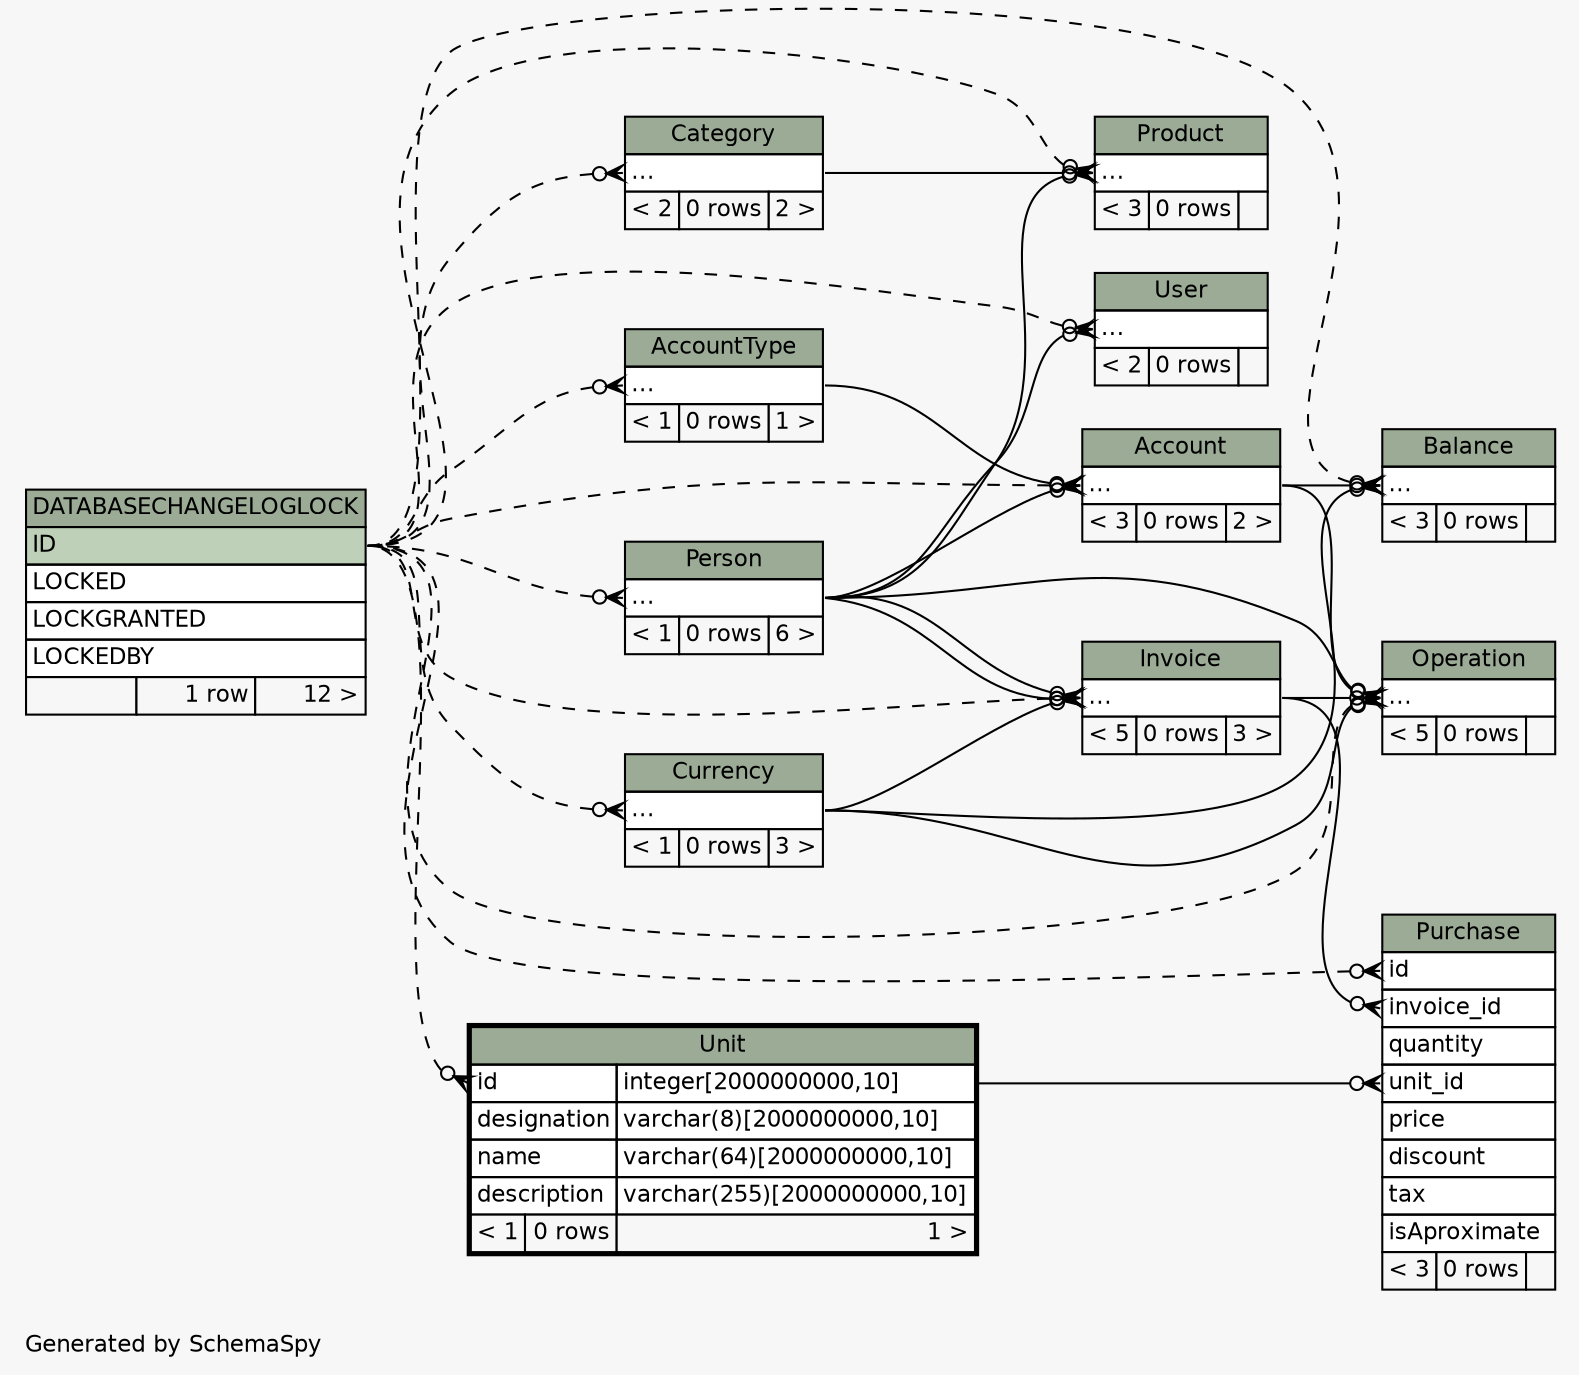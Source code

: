// dot 2.38.0 on Linux 4.2.6-300.fc23.x86_64
// SchemaSpy rev 590
digraph "impliedTwoDegreesRelationshipsDiagram" {
  graph [
    rankdir="RL"
    bgcolor="#f7f7f7"
    label="\nGenerated by SchemaSpy"
    labeljust="l"
    nodesep="0.18"
    ranksep="0.46"
    fontname="Helvetica"
    fontsize="11"
  ];
  node [
    fontname="Helvetica"
    fontsize="11"
    shape="plaintext"
  ];
  edge [
    arrowsize="0.8"
  ];
  "Account":"elipses":w -> "DATABASECHANGELOGLOCK":"ID":e [arrowhead=none dir=back arrowtail=crowodot style=dashed];
  "Account":"elipses":w -> "Person":"elipses":e [arrowhead=none dir=back arrowtail=crowodot];
  "Account":"elipses":w -> "AccountType":"elipses":e [arrowhead=none dir=back arrowtail=crowodot];
  "AccountType":"elipses":w -> "DATABASECHANGELOGLOCK":"ID":e [arrowhead=none dir=back arrowtail=crowodot style=dashed];
  "Balance":"elipses":w -> "Account":"elipses":e [arrowhead=none dir=back arrowtail=crowodot];
  "Balance":"elipses":w -> "Currency":"elipses":e [arrowhead=none dir=back arrowtail=crowodot];
  "Balance":"elipses":w -> "DATABASECHANGELOGLOCK":"ID":e [arrowhead=none dir=back arrowtail=crowodot style=dashed];
  "Category":"elipses":w -> "DATABASECHANGELOGLOCK":"ID":e [arrowhead=none dir=back arrowtail=crowodot style=dashed];
  "Currency":"elipses":w -> "DATABASECHANGELOGLOCK":"ID":e [arrowhead=none dir=back arrowtail=crowodot style=dashed];
  "Invoice":"elipses":w -> "Currency":"elipses":e [arrowhead=none dir=back arrowtail=crowodot];
  "Invoice":"elipses":w -> "Person":"elipses":e [arrowhead=none dir=back arrowtail=crowodot];
  "Invoice":"elipses":w -> "DATABASECHANGELOGLOCK":"ID":e [arrowhead=none dir=back arrowtail=crowodot style=dashed];
  "Invoice":"elipses":w -> "Person":"elipses":e [arrowhead=none dir=back arrowtail=crowodot];
  "Operation":"elipses":w -> "Account":"elipses":e [arrowhead=none dir=back arrowtail=crowodot];
  "Operation":"elipses":w -> "Currency":"elipses":e [arrowhead=none dir=back arrowtail=crowodot];
  "Operation":"elipses":w -> "DATABASECHANGELOGLOCK":"ID":e [arrowhead=none dir=back arrowtail=crowodot style=dashed];
  "Operation":"elipses":w -> "Invoice":"elipses":e [arrowhead=none dir=back arrowtail=crowodot];
  "Operation":"elipses":w -> "Person":"elipses":e [arrowhead=none dir=back arrowtail=crowodot];
  "Person":"elipses":w -> "DATABASECHANGELOGLOCK":"ID":e [arrowhead=none dir=back arrowtail=crowodot style=dashed];
  "Product":"elipses":w -> "Category":"elipses":e [arrowhead=none dir=back arrowtail=crowodot];
  "Product":"elipses":w -> "DATABASECHANGELOGLOCK":"ID":e [arrowhead=none dir=back arrowtail=crowodot style=dashed];
  "Product":"elipses":w -> "Person":"elipses":e [arrowhead=none dir=back arrowtail=crowodot];
  "Purchase":"id":w -> "DATABASECHANGELOGLOCK":"ID":e [arrowhead=none dir=back arrowtail=crowodot style=dashed];
  "Purchase":"invoice_id":w -> "Invoice":"elipses":e [arrowhead=none dir=back arrowtail=crowodot];
  "Purchase":"unit_id":w -> "Unit":"id.type":e [arrowhead=none dir=back arrowtail=crowodot];
  "Unit":"id":w -> "DATABASECHANGELOGLOCK":"ID":e [arrowhead=none dir=back arrowtail=crowodot style=dashed];
  "User":"elipses":w -> "DATABASECHANGELOGLOCK":"ID":e [arrowhead=none dir=back arrowtail=crowodot style=dashed];
  "User":"elipses":w -> "Person":"elipses":e [arrowhead=none dir=back arrowtail=crowodot];
  "Account" [
    label=<
    <TABLE BORDER="0" CELLBORDER="1" CELLSPACING="0" BGCOLOR="#ffffff">
      <TR><TD COLSPAN="3" BGCOLOR="#9bab96" ALIGN="CENTER">Account</TD></TR>
      <TR><TD PORT="elipses" COLSPAN="3" ALIGN="LEFT">...</TD></TR>
      <TR><TD ALIGN="LEFT" BGCOLOR="#f7f7f7">&lt; 3</TD><TD ALIGN="RIGHT" BGCOLOR="#f7f7f7">0 rows</TD><TD ALIGN="RIGHT" BGCOLOR="#f7f7f7">2 &gt;</TD></TR>
    </TABLE>>
    URL="Account.html"
    tooltip="Account"
  ];
  "AccountType" [
    label=<
    <TABLE BORDER="0" CELLBORDER="1" CELLSPACING="0" BGCOLOR="#ffffff">
      <TR><TD COLSPAN="3" BGCOLOR="#9bab96" ALIGN="CENTER">AccountType</TD></TR>
      <TR><TD PORT="elipses" COLSPAN="3" ALIGN="LEFT">...</TD></TR>
      <TR><TD ALIGN="LEFT" BGCOLOR="#f7f7f7">&lt; 1</TD><TD ALIGN="RIGHT" BGCOLOR="#f7f7f7">0 rows</TD><TD ALIGN="RIGHT" BGCOLOR="#f7f7f7">1 &gt;</TD></TR>
    </TABLE>>
    URL="AccountType.html"
    tooltip="AccountType"
  ];
  "Balance" [
    label=<
    <TABLE BORDER="0" CELLBORDER="1" CELLSPACING="0" BGCOLOR="#ffffff">
      <TR><TD COLSPAN="3" BGCOLOR="#9bab96" ALIGN="CENTER">Balance</TD></TR>
      <TR><TD PORT="elipses" COLSPAN="3" ALIGN="LEFT">...</TD></TR>
      <TR><TD ALIGN="LEFT" BGCOLOR="#f7f7f7">&lt; 3</TD><TD ALIGN="RIGHT" BGCOLOR="#f7f7f7">0 rows</TD><TD ALIGN="RIGHT" BGCOLOR="#f7f7f7">  </TD></TR>
    </TABLE>>
    URL="Balance.html"
    tooltip="Balance"
  ];
  "Category" [
    label=<
    <TABLE BORDER="0" CELLBORDER="1" CELLSPACING="0" BGCOLOR="#ffffff">
      <TR><TD COLSPAN="3" BGCOLOR="#9bab96" ALIGN="CENTER">Category</TD></TR>
      <TR><TD PORT="elipses" COLSPAN="3" ALIGN="LEFT">...</TD></TR>
      <TR><TD ALIGN="LEFT" BGCOLOR="#f7f7f7">&lt; 2</TD><TD ALIGN="RIGHT" BGCOLOR="#f7f7f7">0 rows</TD><TD ALIGN="RIGHT" BGCOLOR="#f7f7f7">2 &gt;</TD></TR>
    </TABLE>>
    URL="Category.html"
    tooltip="Category"
  ];
  "Currency" [
    label=<
    <TABLE BORDER="0" CELLBORDER="1" CELLSPACING="0" BGCOLOR="#ffffff">
      <TR><TD COLSPAN="3" BGCOLOR="#9bab96" ALIGN="CENTER">Currency</TD></TR>
      <TR><TD PORT="elipses" COLSPAN="3" ALIGN="LEFT">...</TD></TR>
      <TR><TD ALIGN="LEFT" BGCOLOR="#f7f7f7">&lt; 1</TD><TD ALIGN="RIGHT" BGCOLOR="#f7f7f7">0 rows</TD><TD ALIGN="RIGHT" BGCOLOR="#f7f7f7">3 &gt;</TD></TR>
    </TABLE>>
    URL="Currency.html"
    tooltip="Currency"
  ];
  "DATABASECHANGELOGLOCK" [
    label=<
    <TABLE BORDER="0" CELLBORDER="1" CELLSPACING="0" BGCOLOR="#ffffff">
      <TR><TD COLSPAN="3" BGCOLOR="#9bab96" ALIGN="CENTER">DATABASECHANGELOGLOCK</TD></TR>
      <TR><TD PORT="ID" COLSPAN="3" BGCOLOR="#bed1b8" ALIGN="LEFT">ID</TD></TR>
      <TR><TD PORT="LOCKED" COLSPAN="3" ALIGN="LEFT">LOCKED</TD></TR>
      <TR><TD PORT="LOCKGRANTED" COLSPAN="3" ALIGN="LEFT">LOCKGRANTED</TD></TR>
      <TR><TD PORT="LOCKEDBY" COLSPAN="3" ALIGN="LEFT">LOCKEDBY</TD></TR>
      <TR><TD ALIGN="LEFT" BGCOLOR="#f7f7f7">  </TD><TD ALIGN="RIGHT" BGCOLOR="#f7f7f7">1 row</TD><TD ALIGN="RIGHT" BGCOLOR="#f7f7f7">12 &gt;</TD></TR>
    </TABLE>>
    URL="DATABASECHANGELOGLOCK.html"
    tooltip="DATABASECHANGELOGLOCK"
  ];
  "Invoice" [
    label=<
    <TABLE BORDER="0" CELLBORDER="1" CELLSPACING="0" BGCOLOR="#ffffff">
      <TR><TD COLSPAN="3" BGCOLOR="#9bab96" ALIGN="CENTER">Invoice</TD></TR>
      <TR><TD PORT="elipses" COLSPAN="3" ALIGN="LEFT">...</TD></TR>
      <TR><TD ALIGN="LEFT" BGCOLOR="#f7f7f7">&lt; 5</TD><TD ALIGN="RIGHT" BGCOLOR="#f7f7f7">0 rows</TD><TD ALIGN="RIGHT" BGCOLOR="#f7f7f7">3 &gt;</TD></TR>
    </TABLE>>
    URL="Invoice.html"
    tooltip="Invoice"
  ];
  "Operation" [
    label=<
    <TABLE BORDER="0" CELLBORDER="1" CELLSPACING="0" BGCOLOR="#ffffff">
      <TR><TD COLSPAN="3" BGCOLOR="#9bab96" ALIGN="CENTER">Operation</TD></TR>
      <TR><TD PORT="elipses" COLSPAN="3" ALIGN="LEFT">...</TD></TR>
      <TR><TD ALIGN="LEFT" BGCOLOR="#f7f7f7">&lt; 5</TD><TD ALIGN="RIGHT" BGCOLOR="#f7f7f7">0 rows</TD><TD ALIGN="RIGHT" BGCOLOR="#f7f7f7">  </TD></TR>
    </TABLE>>
    URL="Operation.html"
    tooltip="Operation"
  ];
  "Person" [
    label=<
    <TABLE BORDER="0" CELLBORDER="1" CELLSPACING="0" BGCOLOR="#ffffff">
      <TR><TD COLSPAN="3" BGCOLOR="#9bab96" ALIGN="CENTER">Person</TD></TR>
      <TR><TD PORT="elipses" COLSPAN="3" ALIGN="LEFT">...</TD></TR>
      <TR><TD ALIGN="LEFT" BGCOLOR="#f7f7f7">&lt; 1</TD><TD ALIGN="RIGHT" BGCOLOR="#f7f7f7">0 rows</TD><TD ALIGN="RIGHT" BGCOLOR="#f7f7f7">6 &gt;</TD></TR>
    </TABLE>>
    URL="Person.html"
    tooltip="Person"
  ];
  "Product" [
    label=<
    <TABLE BORDER="0" CELLBORDER="1" CELLSPACING="0" BGCOLOR="#ffffff">
      <TR><TD COLSPAN="3" BGCOLOR="#9bab96" ALIGN="CENTER">Product</TD></TR>
      <TR><TD PORT="elipses" COLSPAN="3" ALIGN="LEFT">...</TD></TR>
      <TR><TD ALIGN="LEFT" BGCOLOR="#f7f7f7">&lt; 3</TD><TD ALIGN="RIGHT" BGCOLOR="#f7f7f7">0 rows</TD><TD ALIGN="RIGHT" BGCOLOR="#f7f7f7">  </TD></TR>
    </TABLE>>
    URL="Product.html"
    tooltip="Product"
  ];
  "Purchase" [
    label=<
    <TABLE BORDER="0" CELLBORDER="1" CELLSPACING="0" BGCOLOR="#ffffff">
      <TR><TD COLSPAN="3" BGCOLOR="#9bab96" ALIGN="CENTER">Purchase</TD></TR>
      <TR><TD PORT="id" COLSPAN="3" ALIGN="LEFT">id</TD></TR>
      <TR><TD PORT="invoice_id" COLSPAN="3" ALIGN="LEFT">invoice_id</TD></TR>
      <TR><TD PORT="quantity" COLSPAN="3" ALIGN="LEFT">quantity</TD></TR>
      <TR><TD PORT="unit_id" COLSPAN="3" ALIGN="LEFT">unit_id</TD></TR>
      <TR><TD PORT="price" COLSPAN="3" ALIGN="LEFT">price</TD></TR>
      <TR><TD PORT="discount" COLSPAN="3" ALIGN="LEFT">discount</TD></TR>
      <TR><TD PORT="tax" COLSPAN="3" ALIGN="LEFT">tax</TD></TR>
      <TR><TD PORT="isAproximate" COLSPAN="3" ALIGN="LEFT">isAproximate</TD></TR>
      <TR><TD ALIGN="LEFT" BGCOLOR="#f7f7f7">&lt; 3</TD><TD ALIGN="RIGHT" BGCOLOR="#f7f7f7">0 rows</TD><TD ALIGN="RIGHT" BGCOLOR="#f7f7f7">  </TD></TR>
    </TABLE>>
    URL="Purchase.html"
    tooltip="Purchase"
  ];
  "Unit" [
    label=<
    <TABLE BORDER="2" CELLBORDER="1" CELLSPACING="0" BGCOLOR="#ffffff">
      <TR><TD COLSPAN="3" BGCOLOR="#9bab96" ALIGN="CENTER">Unit</TD></TR>
      <TR><TD PORT="id" COLSPAN="2" ALIGN="LEFT">id</TD><TD PORT="id.type" ALIGN="LEFT">integer[2000000000,10]</TD></TR>
      <TR><TD PORT="designation" COLSPAN="2" ALIGN="LEFT">designation</TD><TD PORT="designation.type" ALIGN="LEFT">varchar(8)[2000000000,10]</TD></TR>
      <TR><TD PORT="name" COLSPAN="2" ALIGN="LEFT">name</TD><TD PORT="name.type" ALIGN="LEFT">varchar(64)[2000000000,10]</TD></TR>
      <TR><TD PORT="description" COLSPAN="2" ALIGN="LEFT">description</TD><TD PORT="description.type" ALIGN="LEFT">varchar(255)[2000000000,10]</TD></TR>
      <TR><TD ALIGN="LEFT" BGCOLOR="#f7f7f7">&lt; 1</TD><TD ALIGN="RIGHT" BGCOLOR="#f7f7f7">0 rows</TD><TD ALIGN="RIGHT" BGCOLOR="#f7f7f7">1 &gt;</TD></TR>
    </TABLE>>
    URL="Unit.html"
    tooltip="Unit"
  ];
  "User" [
    label=<
    <TABLE BORDER="0" CELLBORDER="1" CELLSPACING="0" BGCOLOR="#ffffff">
      <TR><TD COLSPAN="3" BGCOLOR="#9bab96" ALIGN="CENTER">User</TD></TR>
      <TR><TD PORT="elipses" COLSPAN="3" ALIGN="LEFT">...</TD></TR>
      <TR><TD ALIGN="LEFT" BGCOLOR="#f7f7f7">&lt; 2</TD><TD ALIGN="RIGHT" BGCOLOR="#f7f7f7">0 rows</TD><TD ALIGN="RIGHT" BGCOLOR="#f7f7f7">  </TD></TR>
    </TABLE>>
    URL="User.html"
    tooltip="User"
  ];
}
